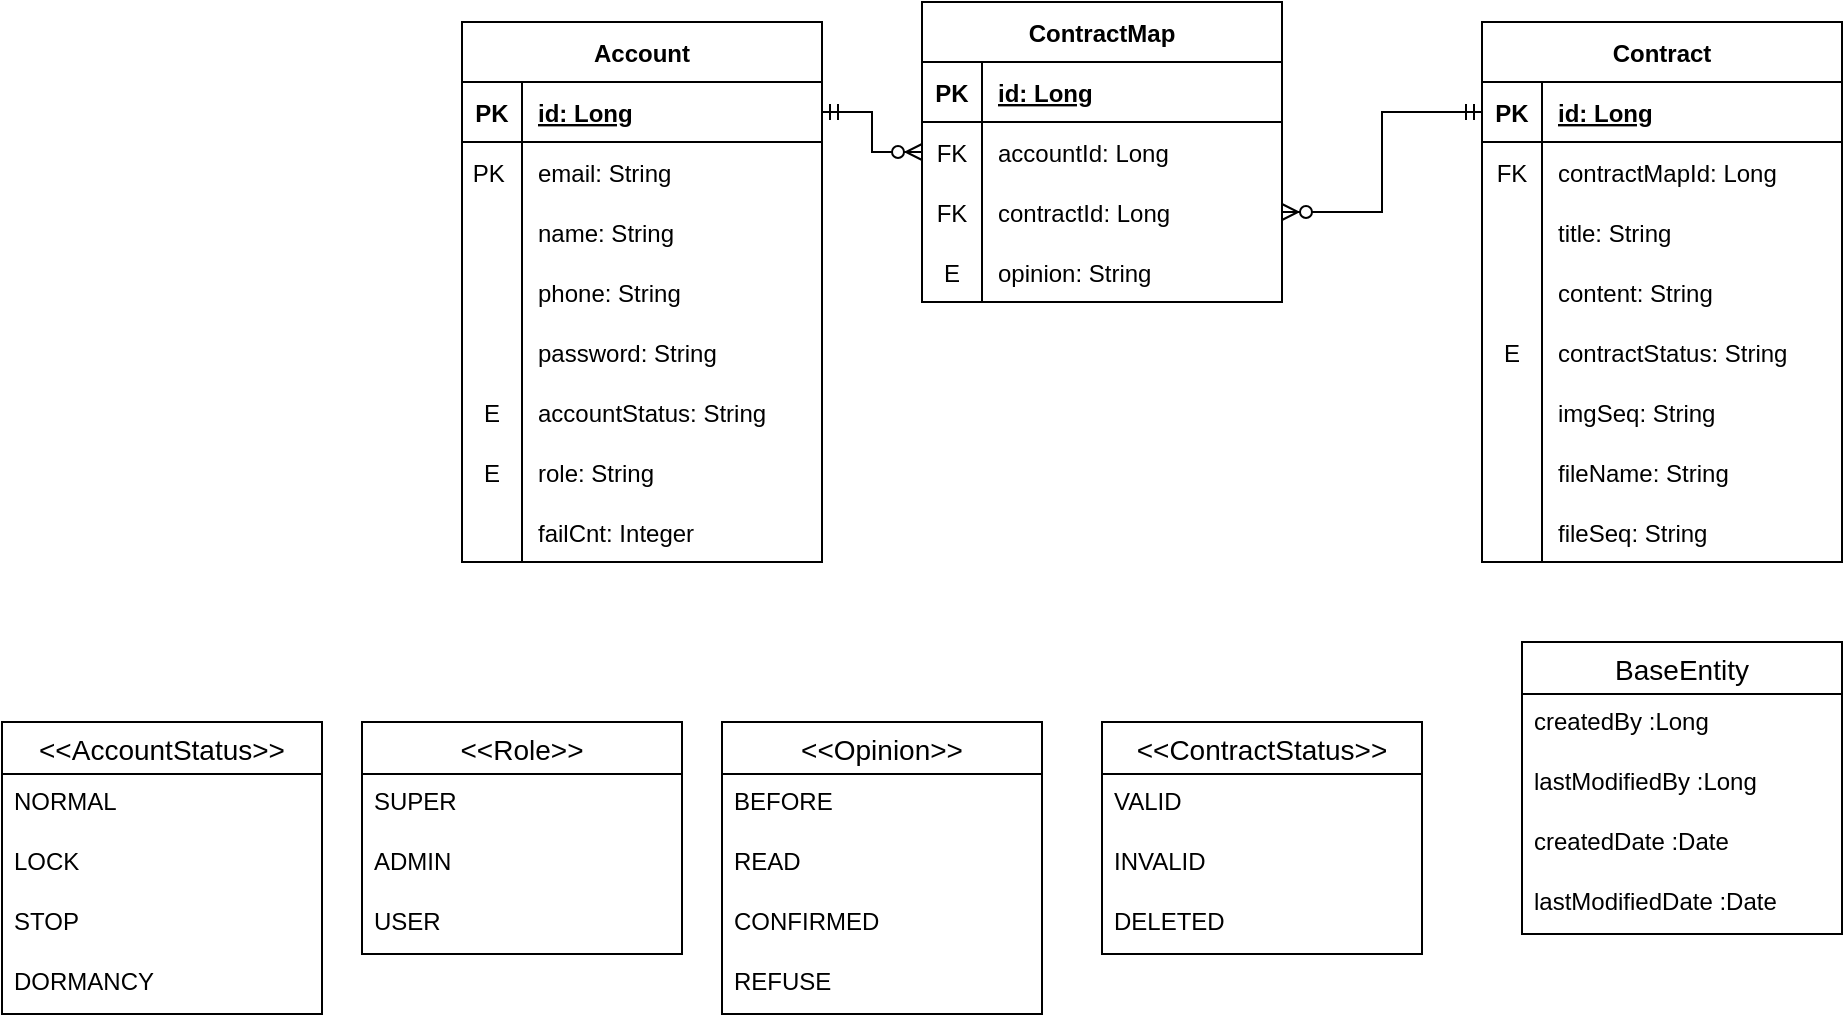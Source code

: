 <mxfile version="20.8.10" type="device"><diagram name="페이지-1" id="a5b-8asciRoR0gEcNn64"><mxGraphModel dx="1266" dy="743" grid="1" gridSize="10" guides="1" tooltips="1" connect="1" arrows="1" fold="1" page="1" pageScale="1" pageWidth="1600" pageHeight="1600" math="0" shadow="0"><root><mxCell id="0"/><mxCell id="1" parent="0"/><mxCell id="ta1trc1SlbzyvnDMrQ_g-1" value="Account" style="shape=table;startSize=30;container=1;collapsible=1;childLayout=tableLayout;fixedRows=1;rowLines=0;fontStyle=1;align=center;resizeLast=1;" parent="1" vertex="1"><mxGeometry x="480" y="360" width="180" height="270" as="geometry"/></mxCell><mxCell id="ta1trc1SlbzyvnDMrQ_g-2" value="" style="shape=tableRow;horizontal=0;startSize=0;swimlaneHead=0;swimlaneBody=0;fillColor=none;collapsible=0;dropTarget=0;points=[[0,0.5],[1,0.5]];portConstraint=eastwest;top=0;left=0;right=0;bottom=1;" parent="ta1trc1SlbzyvnDMrQ_g-1" vertex="1"><mxGeometry y="30" width="180" height="30" as="geometry"/></mxCell><mxCell id="ta1trc1SlbzyvnDMrQ_g-3" value="PK" style="shape=partialRectangle;connectable=0;fillColor=none;top=0;left=0;bottom=0;right=0;fontStyle=1;overflow=hidden;" parent="ta1trc1SlbzyvnDMrQ_g-2" vertex="1"><mxGeometry width="30" height="30" as="geometry"><mxRectangle width="30" height="30" as="alternateBounds"/></mxGeometry></mxCell><mxCell id="ta1trc1SlbzyvnDMrQ_g-4" value="id: Long" style="shape=partialRectangle;connectable=0;fillColor=none;top=0;left=0;bottom=0;right=0;align=left;spacingLeft=6;fontStyle=5;overflow=hidden;" parent="ta1trc1SlbzyvnDMrQ_g-2" vertex="1"><mxGeometry x="30" width="150" height="30" as="geometry"><mxRectangle width="150" height="30" as="alternateBounds"/></mxGeometry></mxCell><mxCell id="ta1trc1SlbzyvnDMrQ_g-5" value="" style="shape=tableRow;horizontal=0;startSize=0;swimlaneHead=0;swimlaneBody=0;fillColor=none;collapsible=0;dropTarget=0;points=[[0,0.5],[1,0.5]];portConstraint=eastwest;top=0;left=0;right=0;bottom=0;" parent="ta1trc1SlbzyvnDMrQ_g-1" vertex="1"><mxGeometry y="60" width="180" height="30" as="geometry"/></mxCell><mxCell id="ta1trc1SlbzyvnDMrQ_g-6" value="PK " style="shape=partialRectangle;connectable=0;fillColor=none;top=0;left=0;bottom=0;right=0;editable=1;overflow=hidden;" parent="ta1trc1SlbzyvnDMrQ_g-5" vertex="1"><mxGeometry width="30" height="30" as="geometry"><mxRectangle width="30" height="30" as="alternateBounds"/></mxGeometry></mxCell><mxCell id="ta1trc1SlbzyvnDMrQ_g-7" value="email: String" style="shape=partialRectangle;connectable=0;fillColor=none;top=0;left=0;bottom=0;right=0;align=left;spacingLeft=6;overflow=hidden;" parent="ta1trc1SlbzyvnDMrQ_g-5" vertex="1"><mxGeometry x="30" width="150" height="30" as="geometry"><mxRectangle width="150" height="30" as="alternateBounds"/></mxGeometry></mxCell><mxCell id="ta1trc1SlbzyvnDMrQ_g-8" value="" style="shape=tableRow;horizontal=0;startSize=0;swimlaneHead=0;swimlaneBody=0;fillColor=none;collapsible=0;dropTarget=0;points=[[0,0.5],[1,0.5]];portConstraint=eastwest;top=0;left=0;right=0;bottom=0;" parent="ta1trc1SlbzyvnDMrQ_g-1" vertex="1"><mxGeometry y="90" width="180" height="30" as="geometry"/></mxCell><mxCell id="ta1trc1SlbzyvnDMrQ_g-9" value="" style="shape=partialRectangle;connectable=0;fillColor=none;top=0;left=0;bottom=0;right=0;editable=1;overflow=hidden;" parent="ta1trc1SlbzyvnDMrQ_g-8" vertex="1"><mxGeometry width="30" height="30" as="geometry"><mxRectangle width="30" height="30" as="alternateBounds"/></mxGeometry></mxCell><mxCell id="ta1trc1SlbzyvnDMrQ_g-10" value="name: String" style="shape=partialRectangle;connectable=0;fillColor=none;top=0;left=0;bottom=0;right=0;align=left;spacingLeft=6;overflow=hidden;" parent="ta1trc1SlbzyvnDMrQ_g-8" vertex="1"><mxGeometry x="30" width="150" height="30" as="geometry"><mxRectangle width="150" height="30" as="alternateBounds"/></mxGeometry></mxCell><mxCell id="ta1trc1SlbzyvnDMrQ_g-11" value="" style="shape=tableRow;horizontal=0;startSize=0;swimlaneHead=0;swimlaneBody=0;fillColor=none;collapsible=0;dropTarget=0;points=[[0,0.5],[1,0.5]];portConstraint=eastwest;top=0;left=0;right=0;bottom=0;" parent="ta1trc1SlbzyvnDMrQ_g-1" vertex="1"><mxGeometry y="120" width="180" height="30" as="geometry"/></mxCell><mxCell id="ta1trc1SlbzyvnDMrQ_g-12" value="" style="shape=partialRectangle;connectable=0;fillColor=none;top=0;left=0;bottom=0;right=0;editable=1;overflow=hidden;" parent="ta1trc1SlbzyvnDMrQ_g-11" vertex="1"><mxGeometry width="30" height="30" as="geometry"><mxRectangle width="30" height="30" as="alternateBounds"/></mxGeometry></mxCell><mxCell id="ta1trc1SlbzyvnDMrQ_g-13" value="phone: String" style="shape=partialRectangle;connectable=0;fillColor=none;top=0;left=0;bottom=0;right=0;align=left;spacingLeft=6;overflow=hidden;" parent="ta1trc1SlbzyvnDMrQ_g-11" vertex="1"><mxGeometry x="30" width="150" height="30" as="geometry"><mxRectangle width="150" height="30" as="alternateBounds"/></mxGeometry></mxCell><mxCell id="ta1trc1SlbzyvnDMrQ_g-14" value="" style="shape=tableRow;horizontal=0;startSize=0;swimlaneHead=0;swimlaneBody=0;fillColor=none;collapsible=0;dropTarget=0;points=[[0,0.5],[1,0.5]];portConstraint=eastwest;top=0;left=0;right=0;bottom=0;" parent="ta1trc1SlbzyvnDMrQ_g-1" vertex="1"><mxGeometry y="150" width="180" height="30" as="geometry"/></mxCell><mxCell id="ta1trc1SlbzyvnDMrQ_g-15" value="" style="shape=partialRectangle;connectable=0;fillColor=none;top=0;left=0;bottom=0;right=0;editable=1;overflow=hidden;" parent="ta1trc1SlbzyvnDMrQ_g-14" vertex="1"><mxGeometry width="30" height="30" as="geometry"><mxRectangle width="30" height="30" as="alternateBounds"/></mxGeometry></mxCell><mxCell id="ta1trc1SlbzyvnDMrQ_g-16" value="password: String" style="shape=partialRectangle;connectable=0;fillColor=none;top=0;left=0;bottom=0;right=0;align=left;spacingLeft=6;overflow=hidden;" parent="ta1trc1SlbzyvnDMrQ_g-14" vertex="1"><mxGeometry x="30" width="150" height="30" as="geometry"><mxRectangle width="150" height="30" as="alternateBounds"/></mxGeometry></mxCell><mxCell id="9qoGmUwrJ6DTVpxZSv-r-9" value="" style="shape=tableRow;horizontal=0;startSize=0;swimlaneHead=0;swimlaneBody=0;fillColor=none;collapsible=0;dropTarget=0;points=[[0,0.5],[1,0.5]];portConstraint=eastwest;top=0;left=0;right=0;bottom=0;" parent="ta1trc1SlbzyvnDMrQ_g-1" vertex="1"><mxGeometry y="180" width="180" height="30" as="geometry"/></mxCell><mxCell id="9qoGmUwrJ6DTVpxZSv-r-10" value="E" style="shape=partialRectangle;connectable=0;fillColor=none;top=0;left=0;bottom=0;right=0;editable=1;overflow=hidden;" parent="9qoGmUwrJ6DTVpxZSv-r-9" vertex="1"><mxGeometry width="30" height="30" as="geometry"><mxRectangle width="30" height="30" as="alternateBounds"/></mxGeometry></mxCell><mxCell id="9qoGmUwrJ6DTVpxZSv-r-11" value="accountStatus: String" style="shape=partialRectangle;connectable=0;fillColor=none;top=0;left=0;bottom=0;right=0;align=left;spacingLeft=6;overflow=hidden;" parent="9qoGmUwrJ6DTVpxZSv-r-9" vertex="1"><mxGeometry x="30" width="150" height="30" as="geometry"><mxRectangle width="150" height="30" as="alternateBounds"/></mxGeometry></mxCell><mxCell id="ta1trc1SlbzyvnDMrQ_g-17" value="" style="shape=tableRow;horizontal=0;startSize=0;swimlaneHead=0;swimlaneBody=0;fillColor=none;collapsible=0;dropTarget=0;points=[[0,0.5],[1,0.5]];portConstraint=eastwest;top=0;left=0;right=0;bottom=0;" parent="ta1trc1SlbzyvnDMrQ_g-1" vertex="1"><mxGeometry y="210" width="180" height="30" as="geometry"/></mxCell><mxCell id="ta1trc1SlbzyvnDMrQ_g-18" value="E" style="shape=partialRectangle;connectable=0;fillColor=none;top=0;left=0;bottom=0;right=0;editable=1;overflow=hidden;" parent="ta1trc1SlbzyvnDMrQ_g-17" vertex="1"><mxGeometry width="30" height="30" as="geometry"><mxRectangle width="30" height="30" as="alternateBounds"/></mxGeometry></mxCell><mxCell id="ta1trc1SlbzyvnDMrQ_g-19" value="role: String" style="shape=partialRectangle;connectable=0;fillColor=none;top=0;left=0;bottom=0;right=0;align=left;spacingLeft=6;overflow=hidden;" parent="ta1trc1SlbzyvnDMrQ_g-17" vertex="1"><mxGeometry x="30" width="150" height="30" as="geometry"><mxRectangle width="150" height="30" as="alternateBounds"/></mxGeometry></mxCell><mxCell id="ta1trc1SlbzyvnDMrQ_g-36" value="" style="shape=tableRow;horizontal=0;startSize=0;swimlaneHead=0;swimlaneBody=0;fillColor=none;collapsible=0;dropTarget=0;points=[[0,0.5],[1,0.5]];portConstraint=eastwest;top=0;left=0;right=0;bottom=0;" parent="ta1trc1SlbzyvnDMrQ_g-1" vertex="1"><mxGeometry y="240" width="180" height="30" as="geometry"/></mxCell><mxCell id="ta1trc1SlbzyvnDMrQ_g-37" value="" style="shape=partialRectangle;connectable=0;fillColor=none;top=0;left=0;bottom=0;right=0;editable=1;overflow=hidden;" parent="ta1trc1SlbzyvnDMrQ_g-36" vertex="1"><mxGeometry width="30" height="30" as="geometry"><mxRectangle width="30" height="30" as="alternateBounds"/></mxGeometry></mxCell><mxCell id="ta1trc1SlbzyvnDMrQ_g-38" value="failCnt: Integer" style="shape=partialRectangle;connectable=0;fillColor=none;top=0;left=0;bottom=0;right=0;align=left;spacingLeft=6;overflow=hidden;" parent="ta1trc1SlbzyvnDMrQ_g-36" vertex="1"><mxGeometry x="30" width="150" height="30" as="geometry"><mxRectangle width="150" height="30" as="alternateBounds"/></mxGeometry></mxCell><mxCell id="ta1trc1SlbzyvnDMrQ_g-23" value="Contract" style="shape=table;startSize=30;container=1;collapsible=1;childLayout=tableLayout;fixedRows=1;rowLines=0;fontStyle=1;align=center;resizeLast=1;" parent="1" vertex="1"><mxGeometry x="990" y="360" width="180" height="270" as="geometry"/></mxCell><mxCell id="ta1trc1SlbzyvnDMrQ_g-24" value="" style="shape=tableRow;horizontal=0;startSize=0;swimlaneHead=0;swimlaneBody=0;fillColor=none;collapsible=0;dropTarget=0;points=[[0,0.5],[1,0.5]];portConstraint=eastwest;top=0;left=0;right=0;bottom=1;" parent="ta1trc1SlbzyvnDMrQ_g-23" vertex="1"><mxGeometry y="30" width="180" height="30" as="geometry"/></mxCell><mxCell id="ta1trc1SlbzyvnDMrQ_g-25" value="PK" style="shape=partialRectangle;connectable=0;fillColor=none;top=0;left=0;bottom=0;right=0;fontStyle=1;overflow=hidden;" parent="ta1trc1SlbzyvnDMrQ_g-24" vertex="1"><mxGeometry width="30" height="30" as="geometry"><mxRectangle width="30" height="30" as="alternateBounds"/></mxGeometry></mxCell><mxCell id="ta1trc1SlbzyvnDMrQ_g-26" value="id: Long" style="shape=partialRectangle;connectable=0;fillColor=none;top=0;left=0;bottom=0;right=0;align=left;spacingLeft=6;fontStyle=5;overflow=hidden;" parent="ta1trc1SlbzyvnDMrQ_g-24" vertex="1"><mxGeometry x="30" width="150" height="30" as="geometry"><mxRectangle width="150" height="30" as="alternateBounds"/></mxGeometry></mxCell><mxCell id="ta1trc1SlbzyvnDMrQ_g-27" value="" style="shape=tableRow;horizontal=0;startSize=0;swimlaneHead=0;swimlaneBody=0;fillColor=none;collapsible=0;dropTarget=0;points=[[0,0.5],[1,0.5]];portConstraint=eastwest;top=0;left=0;right=0;bottom=0;" parent="ta1trc1SlbzyvnDMrQ_g-23" vertex="1"><mxGeometry y="60" width="180" height="30" as="geometry"/></mxCell><mxCell id="ta1trc1SlbzyvnDMrQ_g-28" value="FK" style="shape=partialRectangle;connectable=0;fillColor=none;top=0;left=0;bottom=0;right=0;editable=1;overflow=hidden;" parent="ta1trc1SlbzyvnDMrQ_g-27" vertex="1"><mxGeometry width="30" height="30" as="geometry"><mxRectangle width="30" height="30" as="alternateBounds"/></mxGeometry></mxCell><mxCell id="ta1trc1SlbzyvnDMrQ_g-29" value="contractMapId: Long" style="shape=partialRectangle;connectable=0;fillColor=none;top=0;left=0;bottom=0;right=0;align=left;spacingLeft=6;overflow=hidden;" parent="ta1trc1SlbzyvnDMrQ_g-27" vertex="1"><mxGeometry x="30" width="150" height="30" as="geometry"><mxRectangle width="150" height="30" as="alternateBounds"/></mxGeometry></mxCell><mxCell id="ta1trc1SlbzyvnDMrQ_g-30" value="" style="shape=tableRow;horizontal=0;startSize=0;swimlaneHead=0;swimlaneBody=0;fillColor=none;collapsible=0;dropTarget=0;points=[[0,0.5],[1,0.5]];portConstraint=eastwest;top=0;left=0;right=0;bottom=0;" parent="ta1trc1SlbzyvnDMrQ_g-23" vertex="1"><mxGeometry y="90" width="180" height="30" as="geometry"/></mxCell><mxCell id="ta1trc1SlbzyvnDMrQ_g-31" value="" style="shape=partialRectangle;connectable=0;fillColor=none;top=0;left=0;bottom=0;right=0;editable=1;overflow=hidden;" parent="ta1trc1SlbzyvnDMrQ_g-30" vertex="1"><mxGeometry width="30" height="30" as="geometry"><mxRectangle width="30" height="30" as="alternateBounds"/></mxGeometry></mxCell><mxCell id="ta1trc1SlbzyvnDMrQ_g-32" value="title: String" style="shape=partialRectangle;connectable=0;fillColor=none;top=0;left=0;bottom=0;right=0;align=left;spacingLeft=6;overflow=hidden;" parent="ta1trc1SlbzyvnDMrQ_g-30" vertex="1"><mxGeometry x="30" width="150" height="30" as="geometry"><mxRectangle width="150" height="30" as="alternateBounds"/></mxGeometry></mxCell><mxCell id="ta1trc1SlbzyvnDMrQ_g-33" value="" style="shape=tableRow;horizontal=0;startSize=0;swimlaneHead=0;swimlaneBody=0;fillColor=none;collapsible=0;dropTarget=0;points=[[0,0.5],[1,0.5]];portConstraint=eastwest;top=0;left=0;right=0;bottom=0;" parent="ta1trc1SlbzyvnDMrQ_g-23" vertex="1"><mxGeometry y="120" width="180" height="30" as="geometry"/></mxCell><mxCell id="ta1trc1SlbzyvnDMrQ_g-34" value="" style="shape=partialRectangle;connectable=0;fillColor=none;top=0;left=0;bottom=0;right=0;editable=1;overflow=hidden;" parent="ta1trc1SlbzyvnDMrQ_g-33" vertex="1"><mxGeometry width="30" height="30" as="geometry"><mxRectangle width="30" height="30" as="alternateBounds"/></mxGeometry></mxCell><mxCell id="ta1trc1SlbzyvnDMrQ_g-35" value="content: String" style="shape=partialRectangle;connectable=0;fillColor=none;top=0;left=0;bottom=0;right=0;align=left;spacingLeft=6;overflow=hidden;" parent="ta1trc1SlbzyvnDMrQ_g-33" vertex="1"><mxGeometry x="30" width="150" height="30" as="geometry"><mxRectangle width="150" height="30" as="alternateBounds"/></mxGeometry></mxCell><mxCell id="9qoGmUwrJ6DTVpxZSv-r-6" value="" style="shape=tableRow;horizontal=0;startSize=0;swimlaneHead=0;swimlaneBody=0;fillColor=none;collapsible=0;dropTarget=0;points=[[0,0.5],[1,0.5]];portConstraint=eastwest;top=0;left=0;right=0;bottom=0;" parent="ta1trc1SlbzyvnDMrQ_g-23" vertex="1"><mxGeometry y="150" width="180" height="30" as="geometry"/></mxCell><mxCell id="9qoGmUwrJ6DTVpxZSv-r-7" value="E" style="shape=partialRectangle;connectable=0;fillColor=none;top=0;left=0;bottom=0;right=0;editable=1;overflow=hidden;" parent="9qoGmUwrJ6DTVpxZSv-r-6" vertex="1"><mxGeometry width="30" height="30" as="geometry"><mxRectangle width="30" height="30" as="alternateBounds"/></mxGeometry></mxCell><mxCell id="9qoGmUwrJ6DTVpxZSv-r-8" value="contractStatus: String" style="shape=partialRectangle;connectable=0;fillColor=none;top=0;left=0;bottom=0;right=0;align=left;spacingLeft=6;overflow=hidden;" parent="9qoGmUwrJ6DTVpxZSv-r-6" vertex="1"><mxGeometry x="30" width="150" height="30" as="geometry"><mxRectangle width="150" height="30" as="alternateBounds"/></mxGeometry></mxCell><mxCell id="ta1trc1SlbzyvnDMrQ_g-54" value="" style="shape=tableRow;horizontal=0;startSize=0;swimlaneHead=0;swimlaneBody=0;fillColor=none;collapsible=0;dropTarget=0;points=[[0,0.5],[1,0.5]];portConstraint=eastwest;top=0;left=0;right=0;bottom=0;" parent="ta1trc1SlbzyvnDMrQ_g-23" vertex="1"><mxGeometry y="180" width="180" height="30" as="geometry"/></mxCell><mxCell id="ta1trc1SlbzyvnDMrQ_g-55" value="" style="shape=partialRectangle;connectable=0;fillColor=none;top=0;left=0;bottom=0;right=0;editable=1;overflow=hidden;" parent="ta1trc1SlbzyvnDMrQ_g-54" vertex="1"><mxGeometry width="30" height="30" as="geometry"><mxRectangle width="30" height="30" as="alternateBounds"/></mxGeometry></mxCell><mxCell id="ta1trc1SlbzyvnDMrQ_g-56" value="imgSeq: String" style="shape=partialRectangle;connectable=0;fillColor=none;top=0;left=0;bottom=0;right=0;align=left;spacingLeft=6;overflow=hidden;" parent="ta1trc1SlbzyvnDMrQ_g-54" vertex="1"><mxGeometry x="30" width="150" height="30" as="geometry"><mxRectangle width="150" height="30" as="alternateBounds"/></mxGeometry></mxCell><mxCell id="ta1trc1SlbzyvnDMrQ_g-72" value="" style="shape=tableRow;horizontal=0;startSize=0;swimlaneHead=0;swimlaneBody=0;fillColor=none;collapsible=0;dropTarget=0;points=[[0,0.5],[1,0.5]];portConstraint=eastwest;top=0;left=0;right=0;bottom=0;" parent="ta1trc1SlbzyvnDMrQ_g-23" vertex="1"><mxGeometry y="210" width="180" height="30" as="geometry"/></mxCell><mxCell id="ta1trc1SlbzyvnDMrQ_g-73" value="" style="shape=partialRectangle;connectable=0;fillColor=none;top=0;left=0;bottom=0;right=0;editable=1;overflow=hidden;" parent="ta1trc1SlbzyvnDMrQ_g-72" vertex="1"><mxGeometry width="30" height="30" as="geometry"><mxRectangle width="30" height="30" as="alternateBounds"/></mxGeometry></mxCell><mxCell id="ta1trc1SlbzyvnDMrQ_g-74" value="fileName: String" style="shape=partialRectangle;connectable=0;fillColor=none;top=0;left=0;bottom=0;right=0;align=left;spacingLeft=6;overflow=hidden;" parent="ta1trc1SlbzyvnDMrQ_g-72" vertex="1"><mxGeometry x="30" width="150" height="30" as="geometry"><mxRectangle width="150" height="30" as="alternateBounds"/></mxGeometry></mxCell><mxCell id="ta1trc1SlbzyvnDMrQ_g-75" value="" style="shape=tableRow;horizontal=0;startSize=0;swimlaneHead=0;swimlaneBody=0;fillColor=none;collapsible=0;dropTarget=0;points=[[0,0.5],[1,0.5]];portConstraint=eastwest;top=0;left=0;right=0;bottom=0;" parent="ta1trc1SlbzyvnDMrQ_g-23" vertex="1"><mxGeometry y="240" width="180" height="30" as="geometry"/></mxCell><mxCell id="ta1trc1SlbzyvnDMrQ_g-76" value="" style="shape=partialRectangle;connectable=0;fillColor=none;top=0;left=0;bottom=0;right=0;editable=1;overflow=hidden;" parent="ta1trc1SlbzyvnDMrQ_g-75" vertex="1"><mxGeometry width="30" height="30" as="geometry"><mxRectangle width="30" height="30" as="alternateBounds"/></mxGeometry></mxCell><mxCell id="ta1trc1SlbzyvnDMrQ_g-77" value="fileSeq: String" style="shape=partialRectangle;connectable=0;fillColor=none;top=0;left=0;bottom=0;right=0;align=left;spacingLeft=6;overflow=hidden;" parent="ta1trc1SlbzyvnDMrQ_g-75" vertex="1"><mxGeometry x="30" width="150" height="30" as="geometry"><mxRectangle width="150" height="30" as="alternateBounds"/></mxGeometry></mxCell><mxCell id="ta1trc1SlbzyvnDMrQ_g-39" value="ContractMap" style="shape=table;startSize=30;container=1;collapsible=1;childLayout=tableLayout;fixedRows=1;rowLines=0;fontStyle=1;align=center;resizeLast=1;" parent="1" vertex="1"><mxGeometry x="710" y="350" width="180" height="150" as="geometry"/></mxCell><mxCell id="ta1trc1SlbzyvnDMrQ_g-40" value="" style="shape=tableRow;horizontal=0;startSize=0;swimlaneHead=0;swimlaneBody=0;fillColor=none;collapsible=0;dropTarget=0;points=[[0,0.5],[1,0.5]];portConstraint=eastwest;top=0;left=0;right=0;bottom=1;" parent="ta1trc1SlbzyvnDMrQ_g-39" vertex="1"><mxGeometry y="30" width="180" height="30" as="geometry"/></mxCell><mxCell id="ta1trc1SlbzyvnDMrQ_g-41" value="PK" style="shape=partialRectangle;connectable=0;fillColor=none;top=0;left=0;bottom=0;right=0;fontStyle=1;overflow=hidden;" parent="ta1trc1SlbzyvnDMrQ_g-40" vertex="1"><mxGeometry width="30" height="30" as="geometry"><mxRectangle width="30" height="30" as="alternateBounds"/></mxGeometry></mxCell><mxCell id="ta1trc1SlbzyvnDMrQ_g-42" value="id: Long" style="shape=partialRectangle;connectable=0;fillColor=none;top=0;left=0;bottom=0;right=0;align=left;spacingLeft=6;fontStyle=5;overflow=hidden;" parent="ta1trc1SlbzyvnDMrQ_g-40" vertex="1"><mxGeometry x="30" width="150" height="30" as="geometry"><mxRectangle width="150" height="30" as="alternateBounds"/></mxGeometry></mxCell><mxCell id="ta1trc1SlbzyvnDMrQ_g-43" value="" style="shape=tableRow;horizontal=0;startSize=0;swimlaneHead=0;swimlaneBody=0;fillColor=none;collapsible=0;dropTarget=0;points=[[0,0.5],[1,0.5]];portConstraint=eastwest;top=0;left=0;right=0;bottom=0;" parent="ta1trc1SlbzyvnDMrQ_g-39" vertex="1"><mxGeometry y="60" width="180" height="30" as="geometry"/></mxCell><mxCell id="ta1trc1SlbzyvnDMrQ_g-44" value="FK" style="shape=partialRectangle;connectable=0;fillColor=none;top=0;left=0;bottom=0;right=0;editable=1;overflow=hidden;" parent="ta1trc1SlbzyvnDMrQ_g-43" vertex="1"><mxGeometry width="30" height="30" as="geometry"><mxRectangle width="30" height="30" as="alternateBounds"/></mxGeometry></mxCell><mxCell id="ta1trc1SlbzyvnDMrQ_g-45" value="accountId: Long" style="shape=partialRectangle;connectable=0;fillColor=none;top=0;left=0;bottom=0;right=0;align=left;spacingLeft=6;overflow=hidden;" parent="ta1trc1SlbzyvnDMrQ_g-43" vertex="1"><mxGeometry x="30" width="150" height="30" as="geometry"><mxRectangle width="150" height="30" as="alternateBounds"/></mxGeometry></mxCell><mxCell id="ta1trc1SlbzyvnDMrQ_g-46" value="" style="shape=tableRow;horizontal=0;startSize=0;swimlaneHead=0;swimlaneBody=0;fillColor=none;collapsible=0;dropTarget=0;points=[[0,0.5],[1,0.5]];portConstraint=eastwest;top=0;left=0;right=0;bottom=0;" parent="ta1trc1SlbzyvnDMrQ_g-39" vertex="1"><mxGeometry y="90" width="180" height="30" as="geometry"/></mxCell><mxCell id="ta1trc1SlbzyvnDMrQ_g-47" value="FK" style="shape=partialRectangle;connectable=0;fillColor=none;top=0;left=0;bottom=0;right=0;editable=1;overflow=hidden;" parent="ta1trc1SlbzyvnDMrQ_g-46" vertex="1"><mxGeometry width="30" height="30" as="geometry"><mxRectangle width="30" height="30" as="alternateBounds"/></mxGeometry></mxCell><mxCell id="ta1trc1SlbzyvnDMrQ_g-48" value="contractId: Long" style="shape=partialRectangle;connectable=0;fillColor=none;top=0;left=0;bottom=0;right=0;align=left;spacingLeft=6;overflow=hidden;" parent="ta1trc1SlbzyvnDMrQ_g-46" vertex="1"><mxGeometry x="30" width="150" height="30" as="geometry"><mxRectangle width="150" height="30" as="alternateBounds"/></mxGeometry></mxCell><mxCell id="9qoGmUwrJ6DTVpxZSv-r-12" value="" style="shape=tableRow;horizontal=0;startSize=0;swimlaneHead=0;swimlaneBody=0;fillColor=none;collapsible=0;dropTarget=0;points=[[0,0.5],[1,0.5]];portConstraint=eastwest;top=0;left=0;right=0;bottom=0;" parent="ta1trc1SlbzyvnDMrQ_g-39" vertex="1"><mxGeometry y="120" width="180" height="30" as="geometry"/></mxCell><mxCell id="9qoGmUwrJ6DTVpxZSv-r-13" value="E" style="shape=partialRectangle;connectable=0;fillColor=none;top=0;left=0;bottom=0;right=0;editable=1;overflow=hidden;" parent="9qoGmUwrJ6DTVpxZSv-r-12" vertex="1"><mxGeometry width="30" height="30" as="geometry"><mxRectangle width="30" height="30" as="alternateBounds"/></mxGeometry></mxCell><mxCell id="9qoGmUwrJ6DTVpxZSv-r-14" value="opinion: String" style="shape=partialRectangle;connectable=0;fillColor=none;top=0;left=0;bottom=0;right=0;align=left;spacingLeft=6;overflow=hidden;" parent="9qoGmUwrJ6DTVpxZSv-r-12" vertex="1"><mxGeometry x="30" width="150" height="30" as="geometry"><mxRectangle width="150" height="30" as="alternateBounds"/></mxGeometry></mxCell><mxCell id="ta1trc1SlbzyvnDMrQ_g-52" value="" style="edgeStyle=elbowEdgeStyle;fontSize=12;html=1;endArrow=ERzeroToMany;startArrow=ERmandOne;rounded=0;exitX=1;exitY=0.5;exitDx=0;exitDy=0;entryX=0;entryY=0.5;entryDx=0;entryDy=0;" parent="1" source="ta1trc1SlbzyvnDMrQ_g-2" target="ta1trc1SlbzyvnDMrQ_g-43" edge="1"><mxGeometry width="100" height="100" relative="1" as="geometry"><mxPoint x="780" y="680" as="sourcePoint"/><mxPoint x="880" y="580" as="targetPoint"/></mxGeometry></mxCell><mxCell id="ta1trc1SlbzyvnDMrQ_g-53" value="" style="edgeStyle=elbowEdgeStyle;fontSize=12;html=1;endArrow=ERzeroToMany;startArrow=ERmandOne;rounded=0;exitX=0;exitY=0.5;exitDx=0;exitDy=0;entryX=1;entryY=0.5;entryDx=0;entryDy=0;" parent="1" source="ta1trc1SlbzyvnDMrQ_g-24" target="ta1trc1SlbzyvnDMrQ_g-46" edge="1"><mxGeometry width="100" height="100" relative="1" as="geometry"><mxPoint x="910" y="620" as="sourcePoint"/><mxPoint x="950" y="500" as="targetPoint"/><Array as="points"><mxPoint x="940" y="420"/></Array></mxGeometry></mxCell><mxCell id="9qoGmUwrJ6DTVpxZSv-r-1" value="BaseEntity" style="swimlane;fontStyle=0;childLayout=stackLayout;horizontal=1;startSize=26;horizontalStack=0;resizeParent=1;resizeParentMax=0;resizeLast=0;collapsible=1;marginBottom=0;align=center;fontSize=14;" parent="1" vertex="1"><mxGeometry x="1010" y="670" width="160" height="146" as="geometry"/></mxCell><mxCell id="9qoGmUwrJ6DTVpxZSv-r-2" value="createdBy :Long" style="text;strokeColor=none;fillColor=none;spacingLeft=4;spacingRight=4;overflow=hidden;rotatable=0;points=[[0,0.5],[1,0.5]];portConstraint=eastwest;fontSize=12;" parent="9qoGmUwrJ6DTVpxZSv-r-1" vertex="1"><mxGeometry y="26" width="160" height="30" as="geometry"/></mxCell><mxCell id="9qoGmUwrJ6DTVpxZSv-r-3" value="lastModifiedBy :Long" style="text;strokeColor=none;fillColor=none;spacingLeft=4;spacingRight=4;overflow=hidden;rotatable=0;points=[[0,0.5],[1,0.5]];portConstraint=eastwest;fontSize=12;" parent="9qoGmUwrJ6DTVpxZSv-r-1" vertex="1"><mxGeometry y="56" width="160" height="30" as="geometry"/></mxCell><mxCell id="9qoGmUwrJ6DTVpxZSv-r-4" value="createdDate :Date" style="text;strokeColor=none;fillColor=none;spacingLeft=4;spacingRight=4;overflow=hidden;rotatable=0;points=[[0,0.5],[1,0.5]];portConstraint=eastwest;fontSize=12;" parent="9qoGmUwrJ6DTVpxZSv-r-1" vertex="1"><mxGeometry y="86" width="160" height="30" as="geometry"/></mxCell><mxCell id="9qoGmUwrJ6DTVpxZSv-r-5" value="lastModifiedDate :Date" style="text;strokeColor=none;fillColor=none;spacingLeft=4;spacingRight=4;overflow=hidden;rotatable=0;points=[[0,0.5],[1,0.5]];portConstraint=eastwest;fontSize=12;" parent="9qoGmUwrJ6DTVpxZSv-r-1" vertex="1"><mxGeometry y="116" width="160" height="30" as="geometry"/></mxCell><mxCell id="vXiMgIVEIVAUJA4qX_NX-1" value="&lt;&lt;AccountStatus&gt;&gt;" style="swimlane;fontStyle=0;childLayout=stackLayout;horizontal=1;startSize=26;horizontalStack=0;resizeParent=1;resizeParentMax=0;resizeLast=0;collapsible=1;marginBottom=0;align=center;fontSize=14;" parent="1" vertex="1"><mxGeometry x="250" y="710" width="160" height="146" as="geometry"/></mxCell><mxCell id="vXiMgIVEIVAUJA4qX_NX-2" value="NORMAL" style="text;strokeColor=none;fillColor=none;spacingLeft=4;spacingRight=4;overflow=hidden;rotatable=0;points=[[0,0.5],[1,0.5]];portConstraint=eastwest;fontSize=12;" parent="vXiMgIVEIVAUJA4qX_NX-1" vertex="1"><mxGeometry y="26" width="160" height="30" as="geometry"/></mxCell><mxCell id="vXiMgIVEIVAUJA4qX_NX-3" value="LOCK" style="text;strokeColor=none;fillColor=none;spacingLeft=4;spacingRight=4;overflow=hidden;rotatable=0;points=[[0,0.5],[1,0.5]];portConstraint=eastwest;fontSize=12;" parent="vXiMgIVEIVAUJA4qX_NX-1" vertex="1"><mxGeometry y="56" width="160" height="30" as="geometry"/></mxCell><mxCell id="vXiMgIVEIVAUJA4qX_NX-5" value="STOP" style="text;strokeColor=none;fillColor=none;spacingLeft=4;spacingRight=4;overflow=hidden;rotatable=0;points=[[0,0.5],[1,0.5]];portConstraint=eastwest;fontSize=12;" parent="vXiMgIVEIVAUJA4qX_NX-1" vertex="1"><mxGeometry y="86" width="160" height="30" as="geometry"/></mxCell><mxCell id="08KjldKOI0GNkEmJGEEp-1" value="DORMANCY" style="text;strokeColor=none;fillColor=none;spacingLeft=4;spacingRight=4;overflow=hidden;rotatable=0;points=[[0,0.5],[1,0.5]];portConstraint=eastwest;fontSize=12;" parent="vXiMgIVEIVAUJA4qX_NX-1" vertex="1"><mxGeometry y="116" width="160" height="30" as="geometry"/></mxCell><mxCell id="08KjldKOI0GNkEmJGEEp-2" value="&lt;&lt;Role&gt;&gt;" style="swimlane;fontStyle=0;childLayout=stackLayout;horizontal=1;startSize=26;horizontalStack=0;resizeParent=1;resizeParentMax=0;resizeLast=0;collapsible=1;marginBottom=0;align=center;fontSize=14;" parent="1" vertex="1"><mxGeometry x="430" y="710" width="160" height="116" as="geometry"/></mxCell><mxCell id="08KjldKOI0GNkEmJGEEp-3" value="SUPER" style="text;strokeColor=none;fillColor=none;spacingLeft=4;spacingRight=4;overflow=hidden;rotatable=0;points=[[0,0.5],[1,0.5]];portConstraint=eastwest;fontSize=12;" parent="08KjldKOI0GNkEmJGEEp-2" vertex="1"><mxGeometry y="26" width="160" height="30" as="geometry"/></mxCell><mxCell id="08KjldKOI0GNkEmJGEEp-4" value="ADMIN" style="text;strokeColor=none;fillColor=none;spacingLeft=4;spacingRight=4;overflow=hidden;rotatable=0;points=[[0,0.5],[1,0.5]];portConstraint=eastwest;fontSize=12;" parent="08KjldKOI0GNkEmJGEEp-2" vertex="1"><mxGeometry y="56" width="160" height="30" as="geometry"/></mxCell><mxCell id="08KjldKOI0GNkEmJGEEp-5" value="USER" style="text;strokeColor=none;fillColor=none;spacingLeft=4;spacingRight=4;overflow=hidden;rotatable=0;points=[[0,0.5],[1,0.5]];portConstraint=eastwest;fontSize=12;" parent="08KjldKOI0GNkEmJGEEp-2" vertex="1"><mxGeometry y="86" width="160" height="30" as="geometry"/></mxCell><mxCell id="08KjldKOI0GNkEmJGEEp-7" value="&lt;&lt;Opinion&gt;&gt;" style="swimlane;fontStyle=0;childLayout=stackLayout;horizontal=1;startSize=26;horizontalStack=0;resizeParent=1;resizeParentMax=0;resizeLast=0;collapsible=1;marginBottom=0;align=center;fontSize=14;" parent="1" vertex="1"><mxGeometry x="610" y="710" width="160" height="146" as="geometry"/></mxCell><mxCell id="08KjldKOI0GNkEmJGEEp-8" value="BEFORE" style="text;strokeColor=none;fillColor=none;spacingLeft=4;spacingRight=4;overflow=hidden;rotatable=0;points=[[0,0.5],[1,0.5]];portConstraint=eastwest;fontSize=12;" parent="08KjldKOI0GNkEmJGEEp-7" vertex="1"><mxGeometry y="26" width="160" height="30" as="geometry"/></mxCell><mxCell id="08KjldKOI0GNkEmJGEEp-9" value="READ" style="text;strokeColor=none;fillColor=none;spacingLeft=4;spacingRight=4;overflow=hidden;rotatable=0;points=[[0,0.5],[1,0.5]];portConstraint=eastwest;fontSize=12;" parent="08KjldKOI0GNkEmJGEEp-7" vertex="1"><mxGeometry y="56" width="160" height="30" as="geometry"/></mxCell><mxCell id="08KjldKOI0GNkEmJGEEp-10" value="CONFIRMED" style="text;strokeColor=none;fillColor=none;spacingLeft=4;spacingRight=4;overflow=hidden;rotatable=0;points=[[0,0.5],[1,0.5]];portConstraint=eastwest;fontSize=12;" parent="08KjldKOI0GNkEmJGEEp-7" vertex="1"><mxGeometry y="86" width="160" height="30" as="geometry"/></mxCell><mxCell id="08KjldKOI0GNkEmJGEEp-16" value="REFUSE" style="text;strokeColor=none;fillColor=none;spacingLeft=4;spacingRight=4;overflow=hidden;rotatable=0;points=[[0,0.5],[1,0.5]];portConstraint=eastwest;fontSize=12;" parent="08KjldKOI0GNkEmJGEEp-7" vertex="1"><mxGeometry y="116" width="160" height="30" as="geometry"/></mxCell><mxCell id="08KjldKOI0GNkEmJGEEp-11" value="&lt;&lt;ContractStatus&gt;&gt;" style="swimlane;fontStyle=0;childLayout=stackLayout;horizontal=1;startSize=26;horizontalStack=0;resizeParent=1;resizeParentMax=0;resizeLast=0;collapsible=1;marginBottom=0;align=center;fontSize=14;" parent="1" vertex="1"><mxGeometry x="800" y="710" width="160" height="116" as="geometry"/></mxCell><mxCell id="08KjldKOI0GNkEmJGEEp-12" value="VALID" style="text;strokeColor=none;fillColor=none;spacingLeft=4;spacingRight=4;overflow=hidden;rotatable=0;points=[[0,0.5],[1,0.5]];portConstraint=eastwest;fontSize=12;" parent="08KjldKOI0GNkEmJGEEp-11" vertex="1"><mxGeometry y="26" width="160" height="30" as="geometry"/></mxCell><mxCell id="08KjldKOI0GNkEmJGEEp-13" value="INVALID" style="text;strokeColor=none;fillColor=none;spacingLeft=4;spacingRight=4;overflow=hidden;rotatable=0;points=[[0,0.5],[1,0.5]];portConstraint=eastwest;fontSize=12;" parent="08KjldKOI0GNkEmJGEEp-11" vertex="1"><mxGeometry y="56" width="160" height="30" as="geometry"/></mxCell><mxCell id="08KjldKOI0GNkEmJGEEp-14" value="DELETED" style="text;strokeColor=none;fillColor=none;spacingLeft=4;spacingRight=4;overflow=hidden;rotatable=0;points=[[0,0.5],[1,0.5]];portConstraint=eastwest;fontSize=12;" parent="08KjldKOI0GNkEmJGEEp-11" vertex="1"><mxGeometry y="86" width="160" height="30" as="geometry"/></mxCell></root></mxGraphModel></diagram></mxfile>